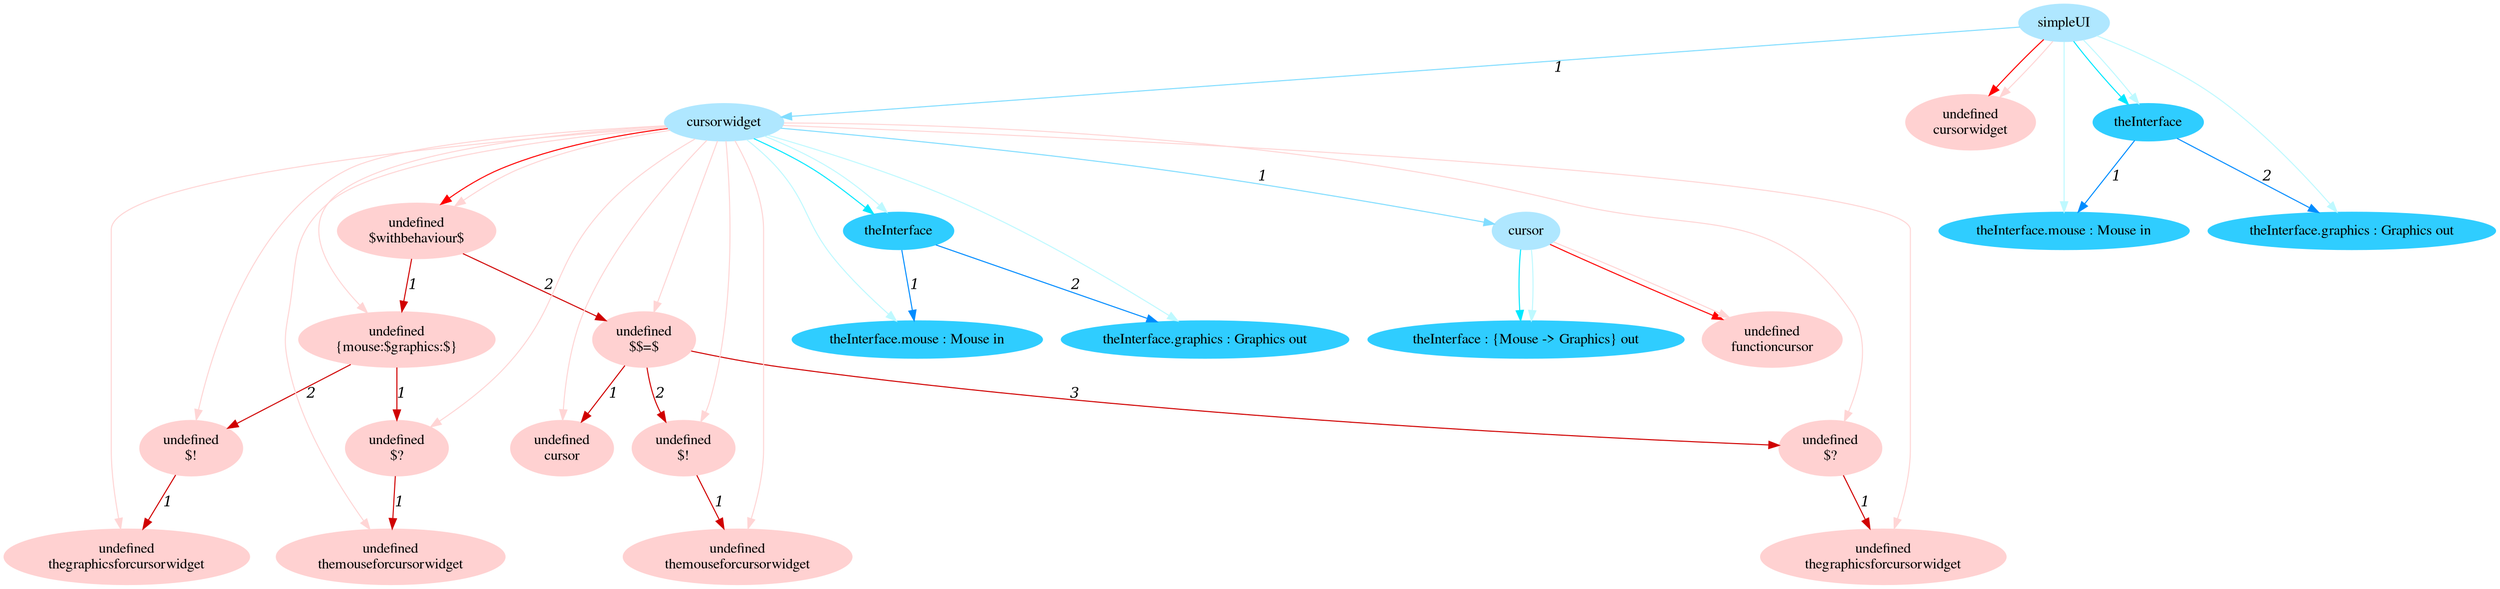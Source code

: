 digraph g{node_18859 [shape="ellipse", style="filled", color="#ffd1d1", fontname="Times", label="undefined
functioncursor" ]
node_18872 [shape="ellipse", style="filled", color="#ffd1d1", fontname="Times", label="undefined
$withbehaviour$" ]
node_18874 [shape="ellipse", style="filled", color="#ffd1d1", fontname="Times", label="undefined
{mouse:$graphics:$}" ]
node_18876 [shape="ellipse", style="filled", color="#ffd1d1", fontname="Times", label="undefined
$?" ]
node_18878 [shape="ellipse", style="filled", color="#ffd1d1", fontname="Times", label="undefined
themouseforcursorwidget" ]
node_18881 [shape="ellipse", style="filled", color="#ffd1d1", fontname="Times", label="undefined
$!" ]
node_18883 [shape="ellipse", style="filled", color="#ffd1d1", fontname="Times", label="undefined
thegraphicsforcursorwidget" ]
node_18888 [shape="ellipse", style="filled", color="#ffd1d1", fontname="Times", label="undefined
$$=$" ]
node_18890 [shape="ellipse", style="filled", color="#ffd1d1", fontname="Times", label="undefined
cursor" ]
node_18892 [shape="ellipse", style="filled", color="#ffd1d1", fontname="Times", label="undefined
$!" ]
node_18894 [shape="ellipse", style="filled", color="#ffd1d1", fontname="Times", label="undefined
themouseforcursorwidget" ]
node_18897 [shape="ellipse", style="filled", color="#ffd1d1", fontname="Times", label="undefined
$?" ]
node_18899 [shape="ellipse", style="filled", color="#ffd1d1", fontname="Times", label="undefined
thegraphicsforcursorwidget" ]
node_18918 [shape="ellipse", style="filled", color="#ffd1d1", fontname="Times", label="undefined
cursorwidget" ]
node_18853 [shape="ellipse", style="filled", color="#afe7ff", fontname="Times", label="simpleUI" ]
node_18854 [shape="ellipse", style="filled", color="#afe7ff", fontname="Times", label="cursorwidget" ]
node_18855 [shape="ellipse", style="filled", color="#afe7ff", fontname="Times", label="cursor" ]
node_18856 [shape="ellipse", style="filled", color="#2fcdff", fontname="Times", label="theInterface : {Mouse -> Graphics} out" ]
node_18863 [shape="ellipse", style="filled", color="#2fcdff", fontname="Times", label="theInterface" ]
node_18864 [shape="ellipse", style="filled", color="#2fcdff", fontname="Times", label="theInterface.mouse : Mouse in" ]
node_18866 [shape="ellipse", style="filled", color="#2fcdff", fontname="Times", label="theInterface.graphics : Graphics out" ]
node_18909 [shape="ellipse", style="filled", color="#2fcdff", fontname="Times", label="theInterface" ]
node_18910 [shape="ellipse", style="filled", color="#2fcdff", fontname="Times", label="theInterface.mouse : Mouse in" ]
node_18912 [shape="ellipse", style="filled", color="#2fcdff", fontname="Times", label="theInterface.graphics : Graphics out" ]
node_18876 -> node_18878 [dir=forward, arrowHead=normal, fontname="Times-Italic", arrowsize=1, color="#d00000", label="1",  headlabel="", taillabel="" ]
node_18881 -> node_18883 [dir=forward, arrowHead=normal, fontname="Times-Italic", arrowsize=1, color="#d00000", label="1",  headlabel="", taillabel="" ]
node_18874 -> node_18876 [dir=forward, arrowHead=normal, fontname="Times-Italic", arrowsize=1, color="#d00000", label="1",  headlabel="", taillabel="" ]
node_18874 -> node_18881 [dir=forward, arrowHead=normal, fontname="Times-Italic", arrowsize=1, color="#d00000", label="2",  headlabel="", taillabel="" ]
node_18892 -> node_18894 [dir=forward, arrowHead=normal, fontname="Times-Italic", arrowsize=1, color="#d00000", label="1",  headlabel="", taillabel="" ]
node_18897 -> node_18899 [dir=forward, arrowHead=normal, fontname="Times-Italic", arrowsize=1, color="#d00000", label="1",  headlabel="", taillabel="" ]
node_18888 -> node_18890 [dir=forward, arrowHead=normal, fontname="Times-Italic", arrowsize=1, color="#d00000", label="1",  headlabel="", taillabel="" ]
node_18888 -> node_18892 [dir=forward, arrowHead=normal, fontname="Times-Italic", arrowsize=1, color="#d00000", label="2",  headlabel="", taillabel="" ]
node_18888 -> node_18897 [dir=forward, arrowHead=normal, fontname="Times-Italic", arrowsize=1, color="#d00000", label="3",  headlabel="", taillabel="" ]
node_18872 -> node_18874 [dir=forward, arrowHead=normal, fontname="Times-Italic", arrowsize=1, color="#d00000", label="1",  headlabel="", taillabel="" ]
node_18872 -> node_18888 [dir=forward, arrowHead=normal, fontname="Times-Italic", arrowsize=1, color="#d00000", label="2",  headlabel="", taillabel="" ]
node_18855 -> node_18859 [dir=forward, arrowHead=normal, fontname="Times-Italic", arrowsize=1, color="#ff0000", label="",  headlabel="", taillabel="" ]
node_18854 -> node_18872 [dir=forward, arrowHead=normal, fontname="Times-Italic", arrowsize=1, color="#ff0000", label="",  headlabel="", taillabel="" ]
node_18853 -> node_18918 [dir=forward, arrowHead=normal, fontname="Times-Italic", arrowsize=1, color="#ff0000", label="",  headlabel="", taillabel="" ]
node_18855 -> node_18859 [dir=forward, arrowHead=normal, fontname="Times-Italic", arrowsize=1, color="#ffd5d5", label="",  headlabel="", taillabel="" ]
node_18854 -> node_18872 [dir=forward, arrowHead=normal, fontname="Times-Italic", arrowsize=1, color="#ffd5d5", label="",  headlabel="", taillabel="" ]
node_18854 -> node_18874 [dir=forward, arrowHead=normal, fontname="Times-Italic", arrowsize=1, color="#ffd5d5", label="",  headlabel="", taillabel="" ]
node_18854 -> node_18876 [dir=forward, arrowHead=normal, fontname="Times-Italic", arrowsize=1, color="#ffd5d5", label="",  headlabel="", taillabel="" ]
node_18854 -> node_18878 [dir=forward, arrowHead=normal, fontname="Times-Italic", arrowsize=1, color="#ffd5d5", label="",  headlabel="", taillabel="" ]
node_18854 -> node_18881 [dir=forward, arrowHead=normal, fontname="Times-Italic", arrowsize=1, color="#ffd5d5", label="",  headlabel="", taillabel="" ]
node_18854 -> node_18883 [dir=forward, arrowHead=normal, fontname="Times-Italic", arrowsize=1, color="#ffd5d5", label="",  headlabel="", taillabel="" ]
node_18854 -> node_18888 [dir=forward, arrowHead=normal, fontname="Times-Italic", arrowsize=1, color="#ffd5d5", label="",  headlabel="", taillabel="" ]
node_18854 -> node_18890 [dir=forward, arrowHead=normal, fontname="Times-Italic", arrowsize=1, color="#ffd5d5", label="",  headlabel="", taillabel="" ]
node_18854 -> node_18892 [dir=forward, arrowHead=normal, fontname="Times-Italic", arrowsize=1, color="#ffd5d5", label="",  headlabel="", taillabel="" ]
node_18854 -> node_18894 [dir=forward, arrowHead=normal, fontname="Times-Italic", arrowsize=1, color="#ffd5d5", label="",  headlabel="", taillabel="" ]
node_18854 -> node_18897 [dir=forward, arrowHead=normal, fontname="Times-Italic", arrowsize=1, color="#ffd5d5", label="",  headlabel="", taillabel="" ]
node_18854 -> node_18899 [dir=forward, arrowHead=normal, fontname="Times-Italic", arrowsize=1, color="#ffd5d5", label="",  headlabel="", taillabel="" ]
node_18853 -> node_18918 [dir=forward, arrowHead=normal, fontname="Times-Italic", arrowsize=1, color="#ffd5d5", label="",  headlabel="", taillabel="" ]
node_18855 -> node_18856 [dir=forward, arrowHead=normal, fontname="Times-Italic", arrowsize=1, color="#00e8ff", label="",  headlabel="", taillabel="" ]
node_18854 -> node_18863 [dir=forward, arrowHead=normal, fontname="Times-Italic", arrowsize=1, color="#00e8ff", label="",  headlabel="", taillabel="" ]
node_18853 -> node_18909 [dir=forward, arrowHead=normal, fontname="Times-Italic", arrowsize=1, color="#00e8ff", label="",  headlabel="", taillabel="" ]
node_18855 -> node_18856 [dir=forward, arrowHead=normal, fontname="Times-Italic", arrowsize=1, color="#bef9ff", label="",  headlabel="", taillabel="" ]
node_18854 -> node_18864 [dir=forward, arrowHead=normal, fontname="Times-Italic", arrowsize=1, color="#bef9ff", label="",  headlabel="", taillabel="" ]
node_18854 -> node_18866 [dir=forward, arrowHead=normal, fontname="Times-Italic", arrowsize=1, color="#bef9ff", label="",  headlabel="", taillabel="" ]
node_18854 -> node_18863 [dir=forward, arrowHead=normal, fontname="Times-Italic", arrowsize=1, color="#bef9ff", label="",  headlabel="", taillabel="" ]
node_18853 -> node_18910 [dir=forward, arrowHead=normal, fontname="Times-Italic", arrowsize=1, color="#bef9ff", label="",  headlabel="", taillabel="" ]
node_18853 -> node_18912 [dir=forward, arrowHead=normal, fontname="Times-Italic", arrowsize=1, color="#bef9ff", label="",  headlabel="", taillabel="" ]
node_18853 -> node_18909 [dir=forward, arrowHead=normal, fontname="Times-Italic", arrowsize=1, color="#bef9ff", label="",  headlabel="", taillabel="" ]
node_18863 -> node_18864 [dir=forward, arrowHead=normal, fontname="Times-Italic", arrowsize=1, color="#008cff", label="1",  headlabel="", taillabel="" ]
node_18863 -> node_18866 [dir=forward, arrowHead=normal, fontname="Times-Italic", arrowsize=1, color="#008cff", label="2",  headlabel="", taillabel="" ]
node_18909 -> node_18910 [dir=forward, arrowHead=normal, fontname="Times-Italic", arrowsize=1, color="#008cff", label="1",  headlabel="", taillabel="" ]
node_18909 -> node_18912 [dir=forward, arrowHead=normal, fontname="Times-Italic", arrowsize=1, color="#008cff", label="2",  headlabel="", taillabel="" ]
node_18854 -> node_18855 [dir=forward, arrowHead=normal, fontname="Times-Italic", arrowsize=1, color="#81ddff", label="1",  headlabel="", taillabel="" ]
node_18853 -> node_18854 [dir=forward, arrowHead=normal, fontname="Times-Italic", arrowsize=1, color="#81ddff", label="1",  headlabel="", taillabel="" ]
}